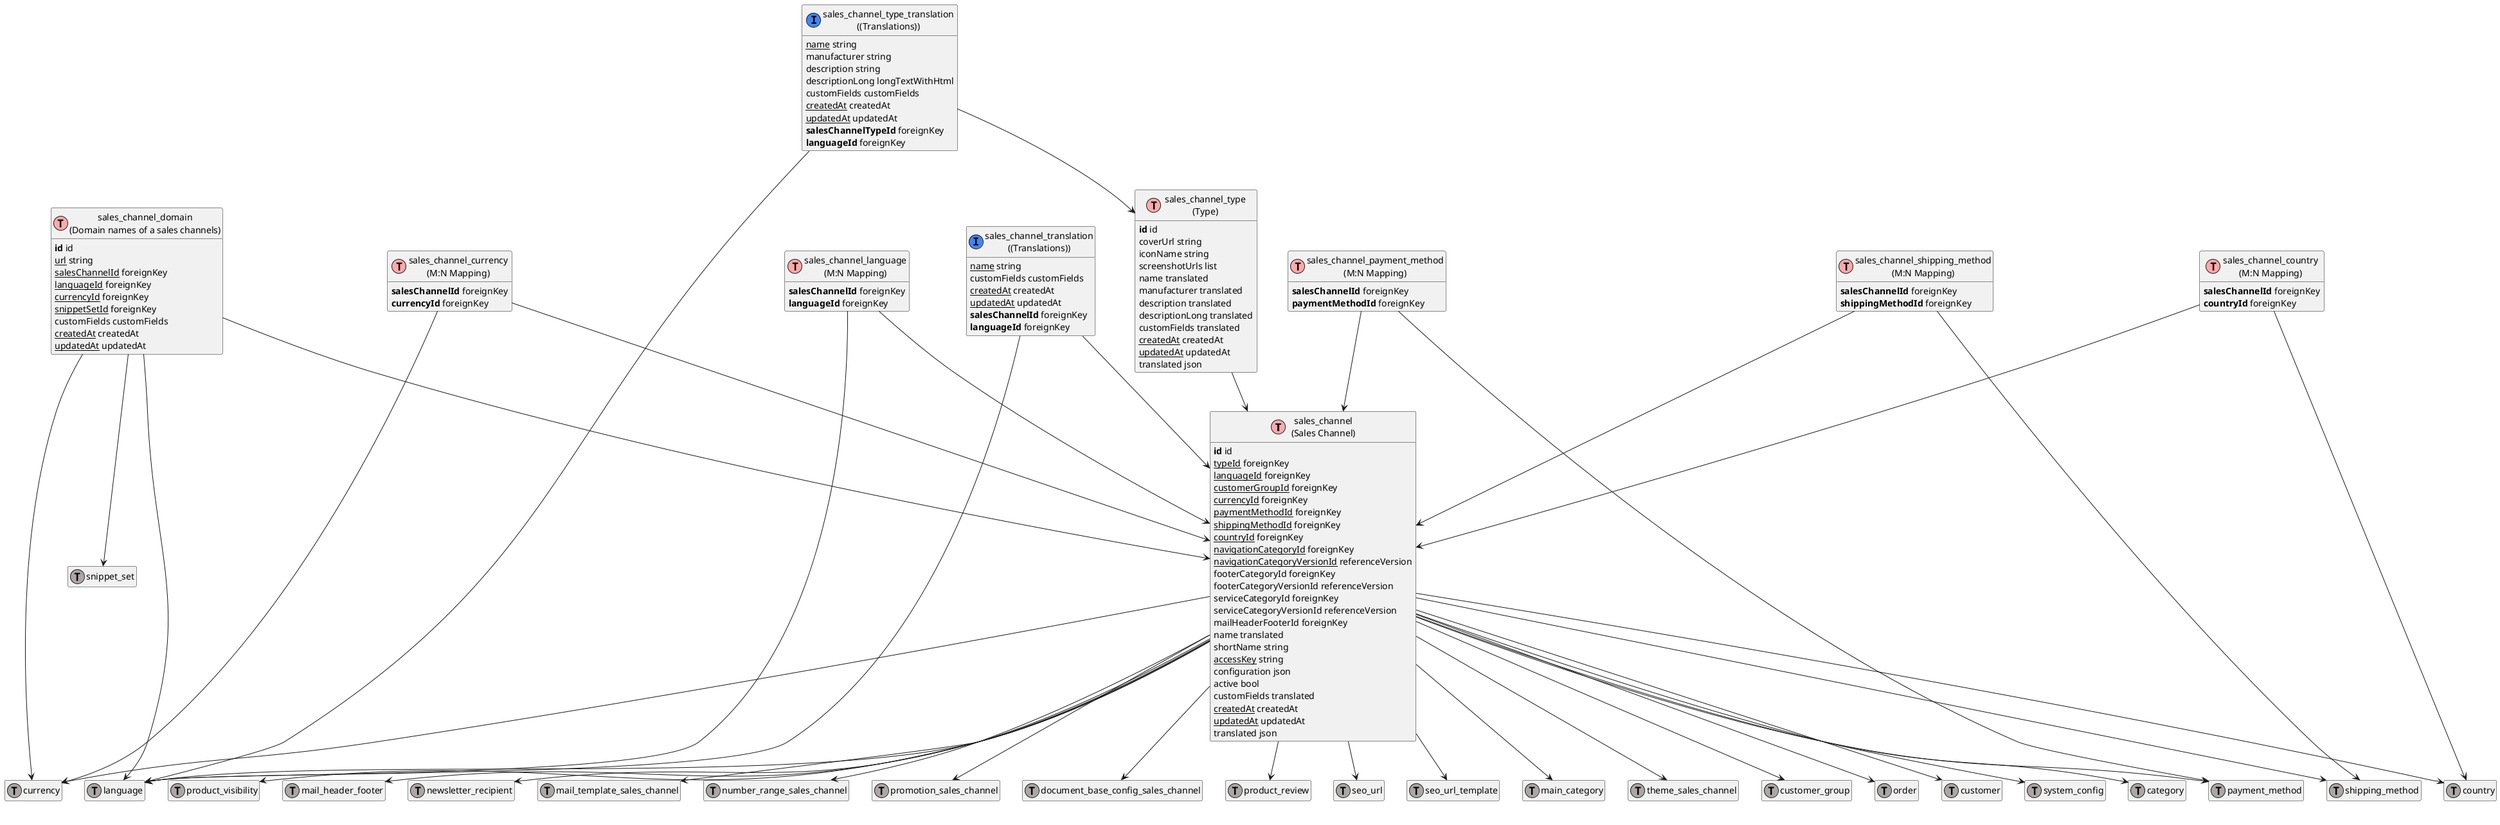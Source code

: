 @startuml
' uncomment the line below if you're using computer with a retina display
' skinparam dpi 300
!define Table(name,desc) class name as "desc" << (T,#FFAAAA) >>
!define ForeignTable(name,desc) class name as "desc" << (T,#ada6a6) >>
!define TranslationTable(name,desc) class name as "desc" << (I,#4286f4) >>
' we use bold for primary key
' green color for unique
' and underscore for not_null
!define primary_key(x) <b>x</b>
!define unique(x) <color:green>x</color>
!define not_null(x) <u>x</u>
' other tags available:
' <i></i>
' <back:COLOR></color>, where color is a color name or html color code
' (#FFAACC)
' see: http://plantuml.com/classes.html#More
hide methods
hide stereotypes
hide empty members
skinparam backgroundColor #FFFFFF

' entities

Table(ShopwareCoreSystemSalesChannelSalesChannelDefinition, "sales_channel\n(Sales Channel)") {
   primary_key(id) id
   not_null(typeId) foreignKey
   not_null(languageId) foreignKey
   not_null(customerGroupId) foreignKey
   not_null(currencyId) foreignKey
   not_null(paymentMethodId) foreignKey
   not_null(shippingMethodId) foreignKey
   not_null(countryId) foreignKey
   not_null(navigationCategoryId) foreignKey
   not_null(navigationCategoryVersionId) referenceVersion
   footerCategoryId foreignKey
   footerCategoryVersionId referenceVersion
   serviceCategoryId foreignKey
   serviceCategoryVersionId referenceVersion
   mailHeaderFooterId foreignKey
   name translated
   shortName string
   not_null(accessKey) string
   configuration json
   active bool
   customFields translated
   not_null(createdAt) createdAt
   not_null(updatedAt) updatedAt
   translated json
}
TranslationTable(ShopwareCoreSystemSalesChannelAggregateSalesChannelTranslationSalesChannelTranslationDefinition, "sales_channel_translation\n((Translations))") {
   not_null(name) string
   customFields customFields
   not_null(createdAt) createdAt
   not_null(updatedAt) updatedAt
   primary_key(salesChannelId) foreignKey
   primary_key(languageId) foreignKey
}
Table(ShopwareCoreSystemSalesChannelAggregateSalesChannelCountrySalesChannelCountryDefinition, "sales_channel_country\n(M:N Mapping)") {
   primary_key(salesChannelId) foreignKey
   primary_key(countryId) foreignKey
}
Table(ShopwareCoreSystemSalesChannelAggregateSalesChannelCurrencySalesChannelCurrencyDefinition, "sales_channel_currency\n(M:N Mapping)") {
   primary_key(salesChannelId) foreignKey
   primary_key(currencyId) foreignKey
}
Table(ShopwareCoreSystemSalesChannelAggregateSalesChannelDomainSalesChannelDomainDefinition, "sales_channel_domain\n(Domain names of a sales channels)") {
   primary_key(id) id
   not_null(url) string
   not_null(salesChannelId) foreignKey
   not_null(languageId) foreignKey
   not_null(currencyId) foreignKey
   not_null(snippetSetId) foreignKey
   customFields customFields
   not_null(createdAt) createdAt
   not_null(updatedAt) updatedAt
}
Table(ShopwareCoreSystemSalesChannelAggregateSalesChannelLanguageSalesChannelLanguageDefinition, "sales_channel_language\n(M:N Mapping)") {
   primary_key(salesChannelId) foreignKey
   primary_key(languageId) foreignKey
}
Table(ShopwareCoreSystemSalesChannelAggregateSalesChannelPaymentMethodSalesChannelPaymentMethodDefinition, "sales_channel_payment_method\n(M:N Mapping)") {
   primary_key(salesChannelId) foreignKey
   primary_key(paymentMethodId) foreignKey
}
Table(ShopwareCoreSystemSalesChannelAggregateSalesChannelShippingMethodSalesChannelShippingMethodDefinition, "sales_channel_shipping_method\n(M:N Mapping)") {
   primary_key(salesChannelId) foreignKey
   primary_key(shippingMethodId) foreignKey
}
Table(ShopwareCoreSystemSalesChannelAggregateSalesChannelTypeSalesChannelTypeDefinition, "sales_channel_type\n(Type)") {
   primary_key(id) id
   coverUrl string
   iconName string
   screenshotUrls list
   name translated
   manufacturer translated
   description translated
   descriptionLong translated
   customFields translated
   not_null(createdAt) createdAt
   not_null(updatedAt) updatedAt
   translated json
}
TranslationTable(ShopwareCoreSystemSalesChannelAggregateSalesChannelTypeTranslationSalesChannelTypeTranslationDefinition, "sales_channel_type_translation\n((Translations))") {
   not_null(name) string
   manufacturer string
   description string
   descriptionLong longTextWithHtml
   customFields customFields
   not_null(createdAt) createdAt
   not_null(updatedAt) updatedAt
   primary_key(salesChannelTypeId) foreignKey
   primary_key(languageId) foreignKey
}
ForeignTable(ShopwareCoreFrameworkLanguageLanguageDefinition, "language") {
}
ForeignTable(ShopwareCoreCheckoutCustomerAggregateCustomerGroupCustomerGroupDefinition, "customer_group") {
}
ForeignTable(ShopwareCoreSystemCurrencyCurrencyDefinition, "currency") {
}
ForeignTable(ShopwareCoreCheckoutPaymentPaymentMethodDefinition, "payment_method") {
}
ForeignTable(ShopwareCoreCheckoutShippingShippingMethodDefinition, "shipping_method") {
}
ForeignTable(ShopwareCoreSystemCountryCountryDefinition, "country") {
}
ForeignTable(ShopwareCoreCheckoutOrderOrderDefinition, "order") {
}
ForeignTable(ShopwareCoreCheckoutCustomerCustomerDefinition, "customer") {
}
ForeignTable(ShopwareCoreSystemSystemConfigSystemConfigDefinition, "system_config") {
}
ForeignTable(ShopwareCoreContentCategoryCategoryDefinition, "category") {
}
ForeignTable(ShopwareCoreContentProductAggregateProductVisibilityProductVisibilityDefinition, "product_visibility") {
}
ForeignTable(ShopwareCoreContentMailTemplateAggregateMailHeaderFooterMailHeaderFooterDefinition, "mail_header_footer") {
}
ForeignTable(ShopwareCoreContentNewsletterAggregateNewsletterRecipientNewsletterRecipientDefinition, "newsletter_recipient") {
}
ForeignTable(ShopwareCoreContentMailTemplateAggregateMailTemplateSalesChannelMailTemplateSalesChannelDefinition, "mail_template_sales_channel") {
}
ForeignTable(ShopwareCoreSystemNumberRangeAggregateNumberRangeSalesChannelNumberRangeSalesChannelDefinition, "number_range_sales_channel") {
}
ForeignTable(ShopwareCoreCheckoutPromotionAggregatePromotionSalesChannelPromotionSalesChannelDefinition, "promotion_sales_channel") {
}
ForeignTable(ShopwareCoreCheckoutDocumentAggregateDocumentBaseConfigSalesChannelDocumentBaseConfigSalesChannelDefinition, "document_base_config_sales_channel") {
}
ForeignTable(ShopwareCoreContentProductAggregateProductReviewProductReviewDefinition, "product_review") {
}
ForeignTable(ShopwareCoreFrameworkSeoSeoUrlSeoUrlDefinition, "seo_url") {
}
ForeignTable(ShopwareCoreFrameworkSeoSeoUrlTemplateSeoUrlTemplateDefinition, "seo_url_template") {
}
ForeignTable(ShopwareCoreFrameworkSeoMainCategoryMainCategoryDefinition, "main_category") {
}
ForeignTable(ShopwareStorefrontThemeAggregateThemeSalesChannelDefinition, "theme_sales_channel") {
}
ForeignTable(ShopwareCoreFrameworkSnippetAggregateSnippetSetSnippetSetDefinition, "snippet_set") {
}

' relationshipd

ShopwareCoreSystemSalesChannelAggregateSalesChannelTranslationSalesChannelTranslationDefinition --> ShopwareCoreSystemSalesChannelSalesChannelDefinition
ShopwareCoreSystemSalesChannelAggregateSalesChannelCurrencySalesChannelCurrencyDefinition --> ShopwareCoreSystemSalesChannelSalesChannelDefinition
ShopwareCoreSystemSalesChannelAggregateSalesChannelLanguageSalesChannelLanguageDefinition --> ShopwareCoreSystemSalesChannelSalesChannelDefinition
ShopwareCoreSystemSalesChannelAggregateSalesChannelCountrySalesChannelCountryDefinition --> ShopwareCoreSystemSalesChannelSalesChannelDefinition
ShopwareCoreSystemSalesChannelAggregateSalesChannelPaymentMethodSalesChannelPaymentMethodDefinition --> ShopwareCoreSystemSalesChannelSalesChannelDefinition
ShopwareCoreSystemSalesChannelAggregateSalesChannelShippingMethodSalesChannelShippingMethodDefinition --> ShopwareCoreSystemSalesChannelSalesChannelDefinition
ShopwareCoreSystemSalesChannelAggregateSalesChannelTypeSalesChannelTypeDefinition --> ShopwareCoreSystemSalesChannelSalesChannelDefinition
ShopwareCoreSystemSalesChannelSalesChannelDefinition --> ShopwareCoreFrameworkLanguageLanguageDefinition
ShopwareCoreSystemSalesChannelSalesChannelDefinition --> ShopwareCoreCheckoutCustomerAggregateCustomerGroupCustomerGroupDefinition
ShopwareCoreSystemSalesChannelSalesChannelDefinition --> ShopwareCoreSystemCurrencyCurrencyDefinition
ShopwareCoreSystemSalesChannelSalesChannelDefinition --> ShopwareCoreCheckoutPaymentPaymentMethodDefinition
ShopwareCoreSystemSalesChannelSalesChannelDefinition --> ShopwareCoreCheckoutShippingShippingMethodDefinition
ShopwareCoreSystemSalesChannelSalesChannelDefinition --> ShopwareCoreSystemCountryCountryDefinition
ShopwareCoreSystemSalesChannelSalesChannelDefinition --> ShopwareCoreCheckoutOrderOrderDefinition
ShopwareCoreSystemSalesChannelSalesChannelDefinition --> ShopwareCoreCheckoutCustomerCustomerDefinition
ShopwareCoreSystemSalesChannelAggregateSalesChannelDomainSalesChannelDomainDefinition --> ShopwareCoreSystemSalesChannelSalesChannelDefinition
ShopwareCoreSystemSalesChannelSalesChannelDefinition --> ShopwareCoreSystemSystemConfigSystemConfigDefinition
ShopwareCoreSystemSalesChannelSalesChannelDefinition --> ShopwareCoreContentCategoryCategoryDefinition
ShopwareCoreSystemSalesChannelSalesChannelDefinition --> ShopwareCoreContentProductAggregateProductVisibilityProductVisibilityDefinition
ShopwareCoreSystemSalesChannelSalesChannelDefinition --> ShopwareCoreContentMailTemplateAggregateMailHeaderFooterMailHeaderFooterDefinition
ShopwareCoreSystemSalesChannelSalesChannelDefinition --> ShopwareCoreContentNewsletterAggregateNewsletterRecipientNewsletterRecipientDefinition
ShopwareCoreSystemSalesChannelSalesChannelDefinition --> ShopwareCoreContentMailTemplateAggregateMailTemplateSalesChannelMailTemplateSalesChannelDefinition
ShopwareCoreSystemSalesChannelSalesChannelDefinition --> ShopwareCoreSystemNumberRangeAggregateNumberRangeSalesChannelNumberRangeSalesChannelDefinition
ShopwareCoreSystemSalesChannelSalesChannelDefinition --> ShopwareCoreCheckoutPromotionAggregatePromotionSalesChannelPromotionSalesChannelDefinition
ShopwareCoreSystemSalesChannelSalesChannelDefinition --> ShopwareCoreCheckoutDocumentAggregateDocumentBaseConfigSalesChannelDocumentBaseConfigSalesChannelDefinition
ShopwareCoreSystemSalesChannelSalesChannelDefinition --> ShopwareCoreContentProductAggregateProductReviewProductReviewDefinition
ShopwareCoreSystemSalesChannelSalesChannelDefinition --> ShopwareCoreFrameworkSeoSeoUrlSeoUrlDefinition
ShopwareCoreSystemSalesChannelSalesChannelDefinition --> ShopwareCoreFrameworkSeoSeoUrlTemplateSeoUrlTemplateDefinition
ShopwareCoreSystemSalesChannelSalesChannelDefinition --> ShopwareCoreFrameworkSeoMainCategoryMainCategoryDefinition
ShopwareCoreSystemSalesChannelSalesChannelDefinition --> ShopwareStorefrontThemeAggregateThemeSalesChannelDefinition
ShopwareCoreSystemSalesChannelAggregateSalesChannelTranslationSalesChannelTranslationDefinition --> ShopwareCoreFrameworkLanguageLanguageDefinition
ShopwareCoreSystemSalesChannelAggregateSalesChannelCountrySalesChannelCountryDefinition --> ShopwareCoreSystemCountryCountryDefinition
ShopwareCoreSystemSalesChannelAggregateSalesChannelCurrencySalesChannelCurrencyDefinition --> ShopwareCoreSystemCurrencyCurrencyDefinition
ShopwareCoreSystemSalesChannelAggregateSalesChannelDomainSalesChannelDomainDefinition --> ShopwareCoreFrameworkLanguageLanguageDefinition
ShopwareCoreSystemSalesChannelAggregateSalesChannelDomainSalesChannelDomainDefinition --> ShopwareCoreSystemCurrencyCurrencyDefinition
ShopwareCoreSystemSalesChannelAggregateSalesChannelDomainSalesChannelDomainDefinition --> ShopwareCoreFrameworkSnippetAggregateSnippetSetSnippetSetDefinition
ShopwareCoreSystemSalesChannelAggregateSalesChannelLanguageSalesChannelLanguageDefinition --> ShopwareCoreFrameworkLanguageLanguageDefinition
ShopwareCoreSystemSalesChannelAggregateSalesChannelPaymentMethodSalesChannelPaymentMethodDefinition --> ShopwareCoreCheckoutPaymentPaymentMethodDefinition
ShopwareCoreSystemSalesChannelAggregateSalesChannelShippingMethodSalesChannelShippingMethodDefinition --> ShopwareCoreCheckoutShippingShippingMethodDefinition
ShopwareCoreSystemSalesChannelAggregateSalesChannelTypeTranslationSalesChannelTypeTranslationDefinition --> ShopwareCoreSystemSalesChannelAggregateSalesChannelTypeSalesChannelTypeDefinition
ShopwareCoreSystemSalesChannelAggregateSalesChannelTypeTranslationSalesChannelTypeTranslationDefinition --> ShopwareCoreFrameworkLanguageLanguageDefinition
@enduml
